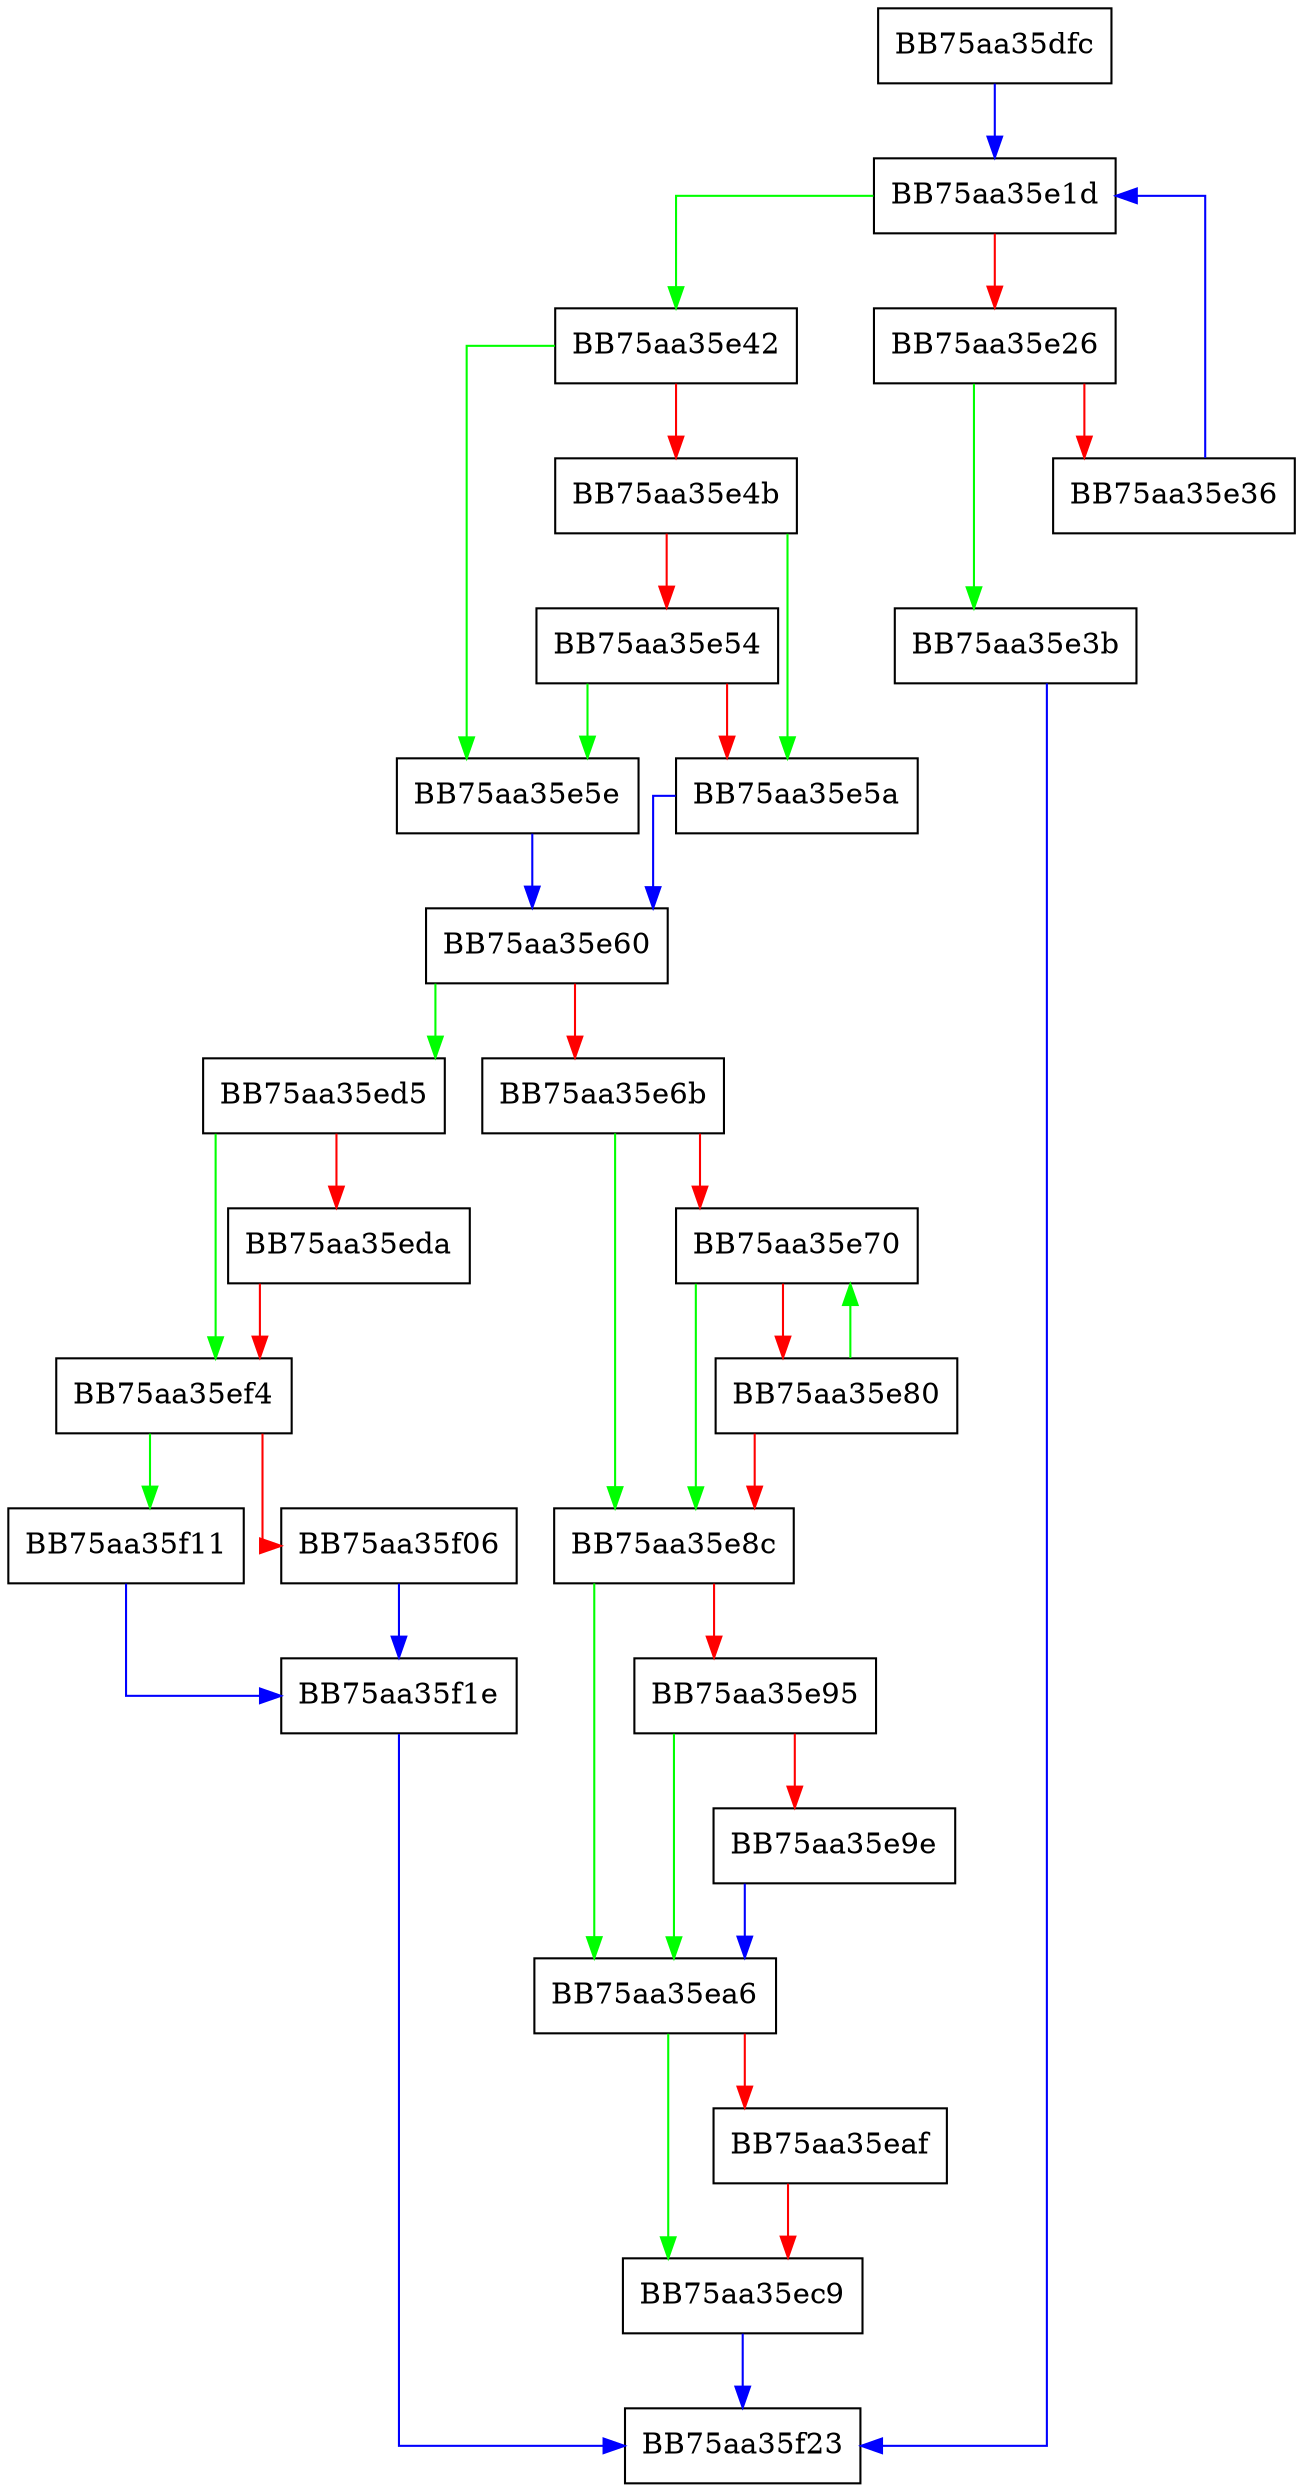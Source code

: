 digraph match_dot_repeat_slow {
  node [shape="box"];
  graph [splines=ortho];
  BB75aa35dfc -> BB75aa35e1d [color="blue"];
  BB75aa35e1d -> BB75aa35e42 [color="green"];
  BB75aa35e1d -> BB75aa35e26 [color="red"];
  BB75aa35e26 -> BB75aa35e3b [color="green"];
  BB75aa35e26 -> BB75aa35e36 [color="red"];
  BB75aa35e36 -> BB75aa35e1d [color="blue"];
  BB75aa35e3b -> BB75aa35f23 [color="blue"];
  BB75aa35e42 -> BB75aa35e5e [color="green"];
  BB75aa35e42 -> BB75aa35e4b [color="red"];
  BB75aa35e4b -> BB75aa35e5a [color="green"];
  BB75aa35e4b -> BB75aa35e54 [color="red"];
  BB75aa35e54 -> BB75aa35e5e [color="green"];
  BB75aa35e54 -> BB75aa35e5a [color="red"];
  BB75aa35e5a -> BB75aa35e60 [color="blue"];
  BB75aa35e5e -> BB75aa35e60 [color="blue"];
  BB75aa35e60 -> BB75aa35ed5 [color="green"];
  BB75aa35e60 -> BB75aa35e6b [color="red"];
  BB75aa35e6b -> BB75aa35e8c [color="green"];
  BB75aa35e6b -> BB75aa35e70 [color="red"];
  BB75aa35e70 -> BB75aa35e8c [color="green"];
  BB75aa35e70 -> BB75aa35e80 [color="red"];
  BB75aa35e80 -> BB75aa35e70 [color="green"];
  BB75aa35e80 -> BB75aa35e8c [color="red"];
  BB75aa35e8c -> BB75aa35ea6 [color="green"];
  BB75aa35e8c -> BB75aa35e95 [color="red"];
  BB75aa35e95 -> BB75aa35ea6 [color="green"];
  BB75aa35e95 -> BB75aa35e9e [color="red"];
  BB75aa35e9e -> BB75aa35ea6 [color="blue"];
  BB75aa35ea6 -> BB75aa35ec9 [color="green"];
  BB75aa35ea6 -> BB75aa35eaf [color="red"];
  BB75aa35eaf -> BB75aa35ec9 [color="red"];
  BB75aa35ec9 -> BB75aa35f23 [color="blue"];
  BB75aa35ed5 -> BB75aa35ef4 [color="green"];
  BB75aa35ed5 -> BB75aa35eda [color="red"];
  BB75aa35eda -> BB75aa35ef4 [color="red"];
  BB75aa35ef4 -> BB75aa35f11 [color="green"];
  BB75aa35ef4 -> BB75aa35f06 [color="red"];
  BB75aa35f06 -> BB75aa35f1e [color="blue"];
  BB75aa35f11 -> BB75aa35f1e [color="blue"];
  BB75aa35f1e -> BB75aa35f23 [color="blue"];
}